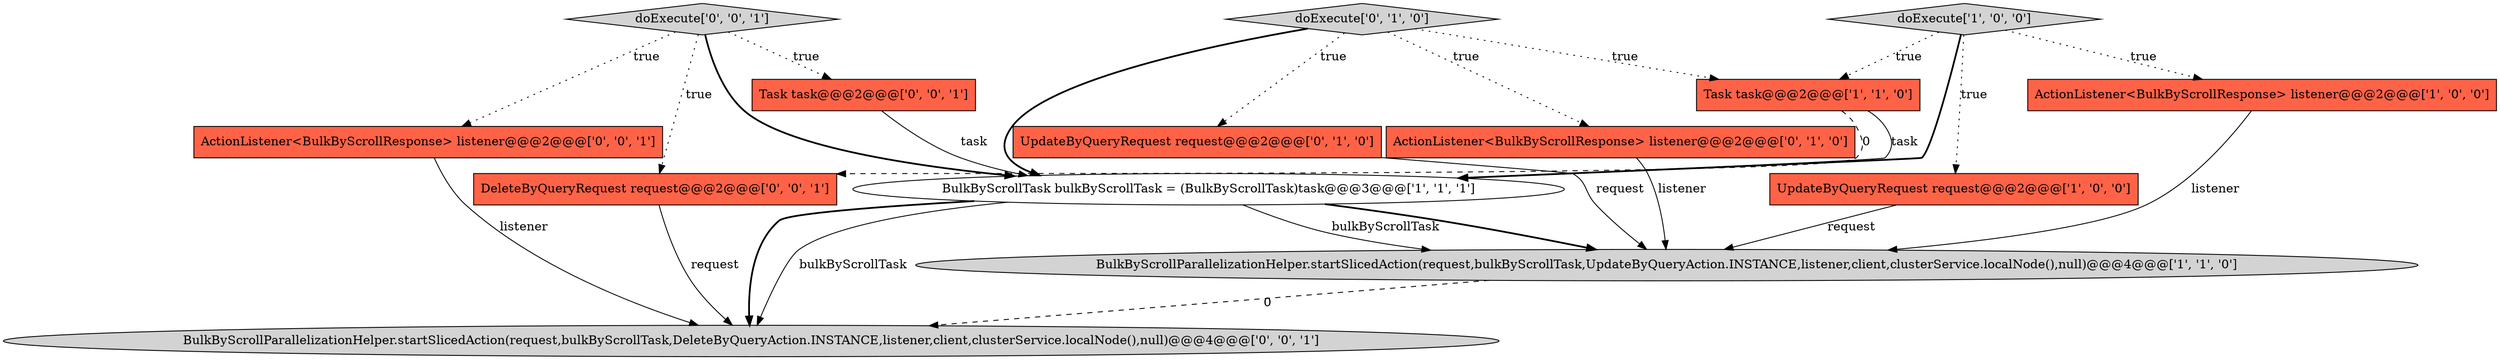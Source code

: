 digraph {
9 [style = filled, label = "ActionListener<BulkByScrollResponse> listener@@@2@@@['0', '0', '1']", fillcolor = tomato, shape = box image = "AAA0AAABBB3BBB"];
2 [style = filled, label = "doExecute['1', '0', '0']", fillcolor = lightgray, shape = diamond image = "AAA0AAABBB1BBB"];
13 [style = filled, label = "DeleteByQueryRequest request@@@2@@@['0', '0', '1']", fillcolor = tomato, shape = box image = "AAA0AAABBB3BBB"];
5 [style = filled, label = "BulkByScrollTask bulkByScrollTask = (BulkByScrollTask)task@@@3@@@['1', '1', '1']", fillcolor = white, shape = ellipse image = "AAA0AAABBB1BBB"];
11 [style = filled, label = "BulkByScrollParallelizationHelper.startSlicedAction(request,bulkByScrollTask,DeleteByQueryAction.INSTANCE,listener,client,clusterService.localNode(),null)@@@4@@@['0', '0', '1']", fillcolor = lightgray, shape = ellipse image = "AAA0AAABBB3BBB"];
8 [style = filled, label = "UpdateByQueryRequest request@@@2@@@['0', '1', '0']", fillcolor = tomato, shape = box image = "AAA0AAABBB2BBB"];
0 [style = filled, label = "UpdateByQueryRequest request@@@2@@@['1', '0', '0']", fillcolor = tomato, shape = box image = "AAA0AAABBB1BBB"];
10 [style = filled, label = "Task task@@@2@@@['0', '0', '1']", fillcolor = tomato, shape = box image = "AAA0AAABBB3BBB"];
6 [style = filled, label = "ActionListener<BulkByScrollResponse> listener@@@2@@@['0', '1', '0']", fillcolor = tomato, shape = box image = "AAA0AAABBB2BBB"];
1 [style = filled, label = "ActionListener<BulkByScrollResponse> listener@@@2@@@['1', '0', '0']", fillcolor = tomato, shape = box image = "AAA0AAABBB1BBB"];
12 [style = filled, label = "doExecute['0', '0', '1']", fillcolor = lightgray, shape = diamond image = "AAA0AAABBB3BBB"];
7 [style = filled, label = "doExecute['0', '1', '0']", fillcolor = lightgray, shape = diamond image = "AAA0AAABBB2BBB"];
3 [style = filled, label = "Task task@@@2@@@['1', '1', '0']", fillcolor = tomato, shape = box image = "AAA0AAABBB1BBB"];
4 [style = filled, label = "BulkByScrollParallelizationHelper.startSlicedAction(request,bulkByScrollTask,UpdateByQueryAction.INSTANCE,listener,client,clusterService.localNode(),null)@@@4@@@['1', '1', '0']", fillcolor = lightgray, shape = ellipse image = "AAA0AAABBB1BBB"];
12->10 [style = dotted, label="true"];
4->11 [style = dashed, label="0"];
2->3 [style = dotted, label="true"];
2->5 [style = bold, label=""];
7->8 [style = dotted, label="true"];
13->11 [style = solid, label="request"];
12->13 [style = dotted, label="true"];
9->11 [style = solid, label="listener"];
8->4 [style = solid, label="request"];
1->4 [style = solid, label="listener"];
3->13 [style = dashed, label="0"];
5->4 [style = solid, label="bulkByScrollTask"];
5->4 [style = bold, label=""];
3->5 [style = solid, label="task"];
10->5 [style = solid, label="task"];
2->1 [style = dotted, label="true"];
12->5 [style = bold, label=""];
12->9 [style = dotted, label="true"];
5->11 [style = bold, label=""];
7->5 [style = bold, label=""];
6->4 [style = solid, label="listener"];
5->11 [style = solid, label="bulkByScrollTask"];
2->0 [style = dotted, label="true"];
0->4 [style = solid, label="request"];
7->3 [style = dotted, label="true"];
7->6 [style = dotted, label="true"];
}
